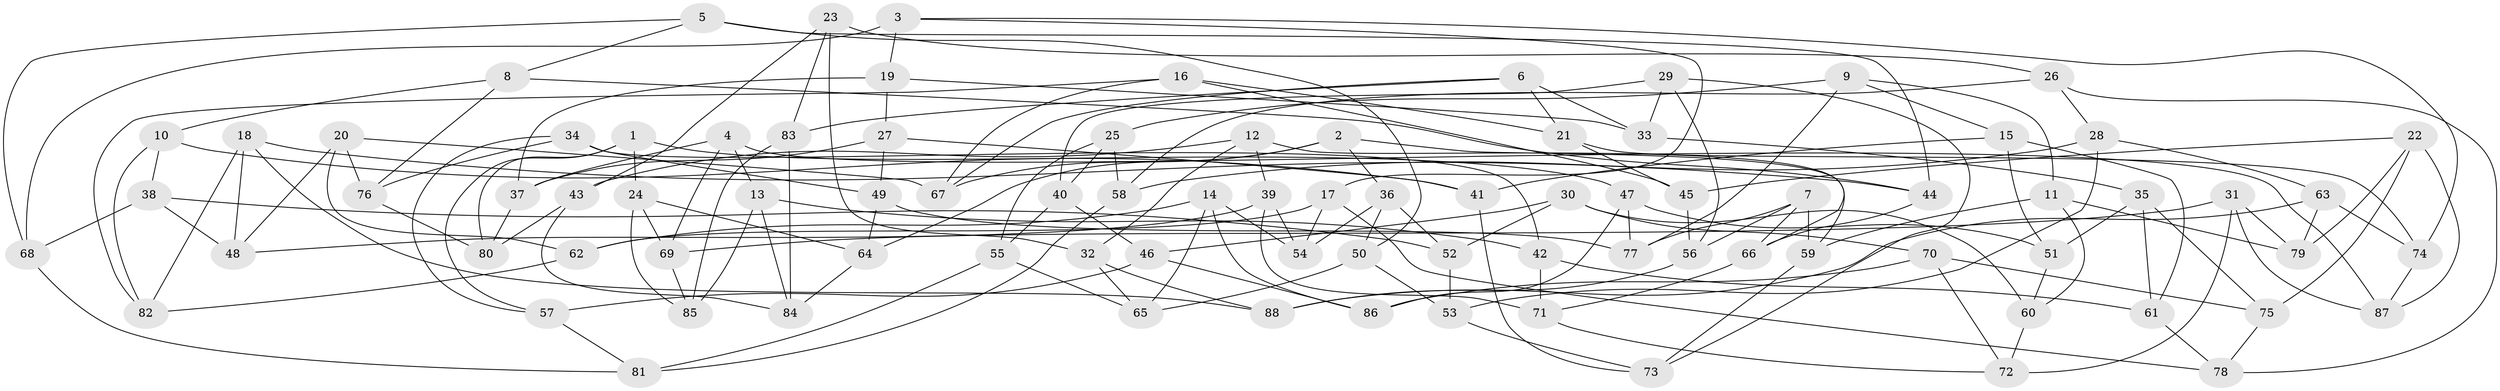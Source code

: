 // coarse degree distribution, {6: 0.25, 5: 0.2777777777777778, 4: 0.2222222222222222, 8: 0.05555555555555555, 7: 0.1111111111111111, 10: 0.027777777777777776, 3: 0.05555555555555555}
// Generated by graph-tools (version 1.1) at 2025/38/03/04/25 23:38:04]
// undirected, 88 vertices, 176 edges
graph export_dot {
  node [color=gray90,style=filled];
  1;
  2;
  3;
  4;
  5;
  6;
  7;
  8;
  9;
  10;
  11;
  12;
  13;
  14;
  15;
  16;
  17;
  18;
  19;
  20;
  21;
  22;
  23;
  24;
  25;
  26;
  27;
  28;
  29;
  30;
  31;
  32;
  33;
  34;
  35;
  36;
  37;
  38;
  39;
  40;
  41;
  42;
  43;
  44;
  45;
  46;
  47;
  48;
  49;
  50;
  51;
  52;
  53;
  54;
  55;
  56;
  57;
  58;
  59;
  60;
  61;
  62;
  63;
  64;
  65;
  66;
  67;
  68;
  69;
  70;
  71;
  72;
  73;
  74;
  75;
  76;
  77;
  78;
  79;
  80;
  81;
  82;
  83;
  84;
  85;
  86;
  87;
  88;
  1 -- 57;
  1 -- 80;
  1 -- 24;
  1 -- 47;
  2 -- 64;
  2 -- 67;
  2 -- 36;
  2 -- 66;
  3 -- 74;
  3 -- 68;
  3 -- 17;
  3 -- 19;
  4 -- 37;
  4 -- 87;
  4 -- 69;
  4 -- 13;
  5 -- 44;
  5 -- 68;
  5 -- 50;
  5 -- 8;
  6 -- 83;
  6 -- 21;
  6 -- 67;
  6 -- 33;
  7 -- 56;
  7 -- 59;
  7 -- 77;
  7 -- 66;
  8 -- 76;
  8 -- 10;
  8 -- 44;
  9 -- 25;
  9 -- 15;
  9 -- 11;
  9 -- 77;
  10 -- 82;
  10 -- 41;
  10 -- 38;
  11 -- 60;
  11 -- 79;
  11 -- 59;
  12 -- 39;
  12 -- 43;
  12 -- 59;
  12 -- 32;
  13 -- 42;
  13 -- 85;
  13 -- 84;
  14 -- 65;
  14 -- 62;
  14 -- 54;
  14 -- 86;
  15 -- 61;
  15 -- 41;
  15 -- 51;
  16 -- 82;
  16 -- 21;
  16 -- 67;
  16 -- 45;
  17 -- 54;
  17 -- 62;
  17 -- 78;
  18 -- 82;
  18 -- 44;
  18 -- 48;
  18 -- 88;
  19 -- 27;
  19 -- 33;
  19 -- 37;
  20 -- 76;
  20 -- 62;
  20 -- 67;
  20 -- 48;
  21 -- 74;
  21 -- 45;
  22 -- 79;
  22 -- 87;
  22 -- 45;
  22 -- 75;
  23 -- 83;
  23 -- 43;
  23 -- 26;
  23 -- 32;
  24 -- 85;
  24 -- 69;
  24 -- 64;
  25 -- 55;
  25 -- 58;
  25 -- 40;
  26 -- 58;
  26 -- 28;
  26 -- 78;
  27 -- 49;
  27 -- 37;
  27 -- 41;
  28 -- 58;
  28 -- 53;
  28 -- 63;
  29 -- 40;
  29 -- 56;
  29 -- 33;
  29 -- 73;
  30 -- 60;
  30 -- 70;
  30 -- 52;
  30 -- 46;
  31 -- 72;
  31 -- 69;
  31 -- 79;
  31 -- 87;
  32 -- 88;
  32 -- 65;
  33 -- 35;
  34 -- 49;
  34 -- 42;
  34 -- 57;
  34 -- 76;
  35 -- 75;
  35 -- 61;
  35 -- 51;
  36 -- 54;
  36 -- 50;
  36 -- 52;
  37 -- 80;
  38 -- 48;
  38 -- 68;
  38 -- 52;
  39 -- 71;
  39 -- 54;
  39 -- 48;
  40 -- 46;
  40 -- 55;
  41 -- 73;
  42 -- 71;
  42 -- 61;
  43 -- 80;
  43 -- 84;
  44 -- 66;
  45 -- 56;
  46 -- 86;
  46 -- 57;
  47 -- 77;
  47 -- 51;
  47 -- 86;
  49 -- 64;
  49 -- 77;
  50 -- 65;
  50 -- 53;
  51 -- 60;
  52 -- 53;
  53 -- 73;
  55 -- 65;
  55 -- 81;
  56 -- 88;
  57 -- 81;
  58 -- 81;
  59 -- 73;
  60 -- 72;
  61 -- 78;
  62 -- 82;
  63 -- 88;
  63 -- 79;
  63 -- 74;
  64 -- 84;
  66 -- 71;
  68 -- 81;
  69 -- 85;
  70 -- 75;
  70 -- 72;
  70 -- 86;
  71 -- 72;
  74 -- 87;
  75 -- 78;
  76 -- 80;
  83 -- 85;
  83 -- 84;
}
